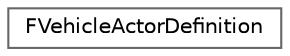digraph "类继承关系图"
{
 // INTERACTIVE_SVG=YES
 // LATEX_PDF_SIZE
  bgcolor="transparent";
  edge [fontname=Helvetica,fontsize=10,labelfontname=Helvetica,labelfontsize=10];
  node [fontname=Helvetica,fontsize=10,shape=box,height=0.2,width=0.4];
  rankdir="LR";
  Node0 [id="Node000000",label="FVehicleActorDefinition",height=0.2,width=0.4,color="grey40", fillcolor="white", style="filled",URL="$d8/d1f/structFVehicleActorDefinition.html",tooltip="A definition of a Vehicle Actor with all the variation and attributes."];
}
